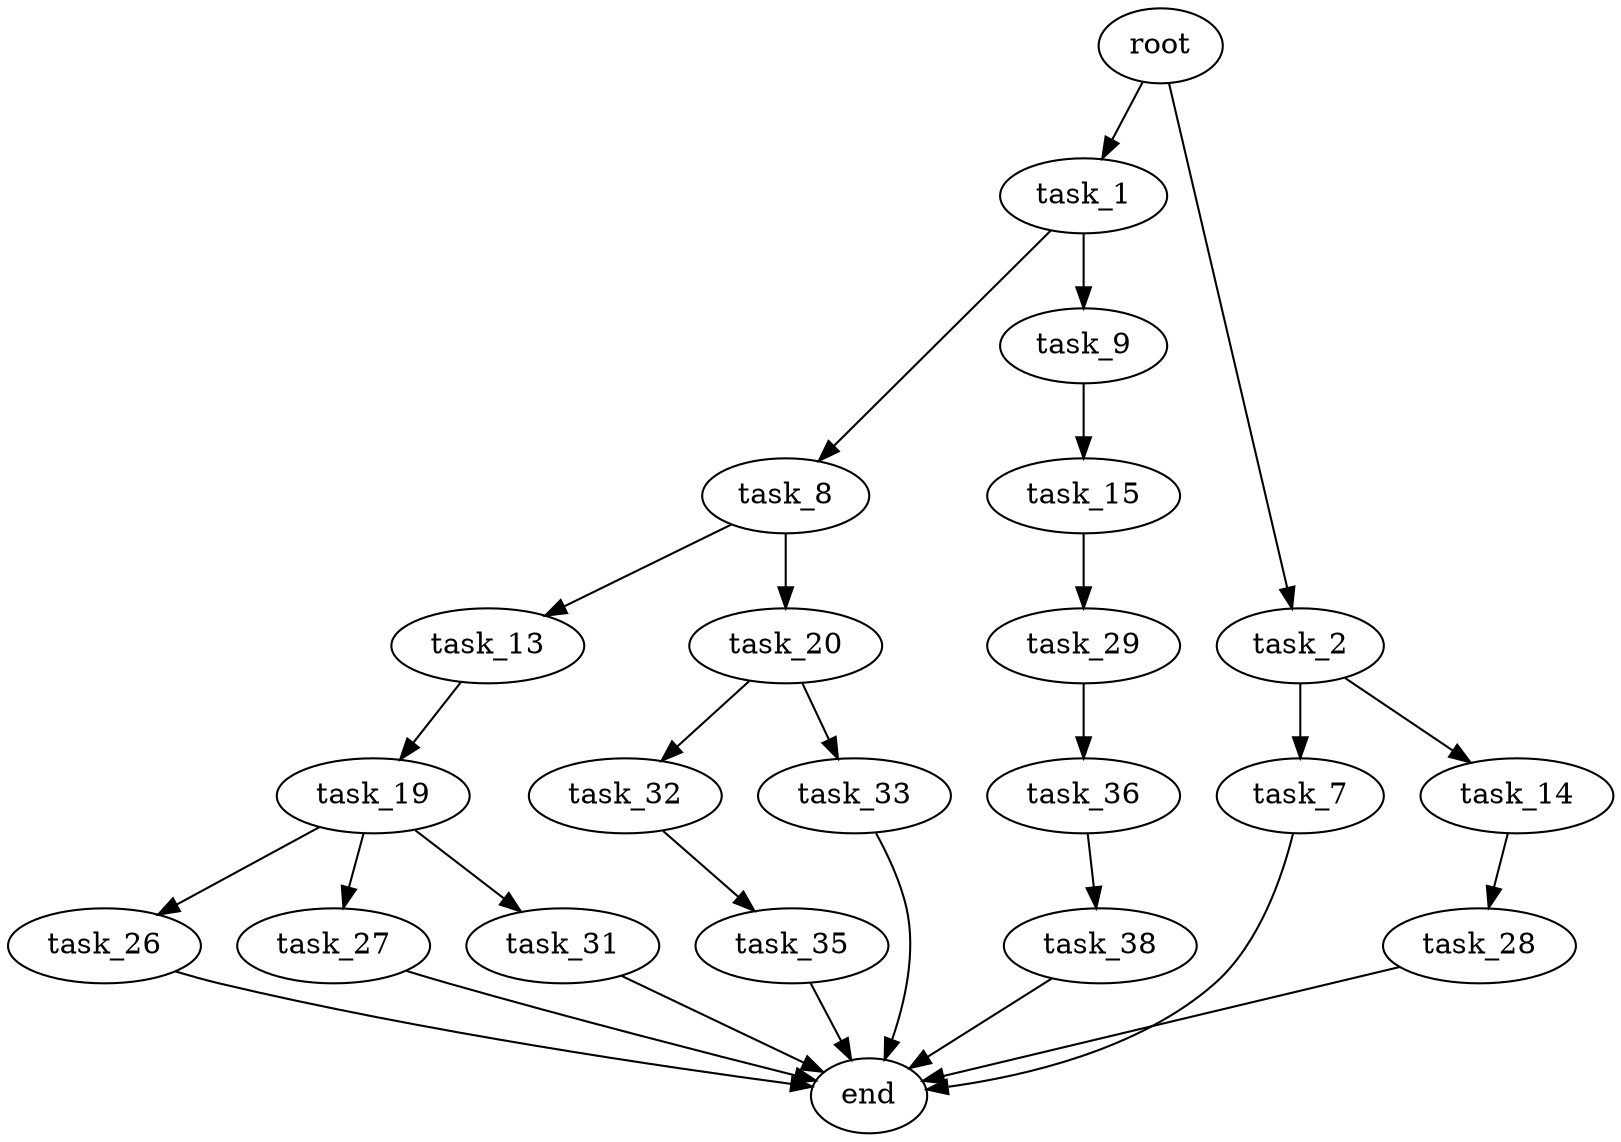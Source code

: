 digraph G {
  root [size="0.000000"];
  task_1 [size="21483139961.000000"];
  task_2 [size="2460510701.000000"];
  task_8 [size="405220102914.000000"];
  task_9 [size="549755813888.000000"];
  task_7 [size="18875084219.000000"];
  task_14 [size="134217728000.000000"];
  end [size="0.000000"];
  task_13 [size="231928233984.000000"];
  task_20 [size="134217728000.000000"];
  task_15 [size="41815134540.000000"];
  task_19 [size="68719476736.000000"];
  task_28 [size="190628561616.000000"];
  task_29 [size="3827821458.000000"];
  task_26 [size="231928233984.000000"];
  task_27 [size="782757789696.000000"];
  task_31 [size="1827761440.000000"];
  task_32 [size="1272434652.000000"];
  task_33 [size="863972554276.000000"];
  task_36 [size="68719476736.000000"];
  task_35 [size="4138517866.000000"];
  task_38 [size="71014313953.000000"];

  root -> task_1 [size="1.000000"];
  root -> task_2 [size="1.000000"];
  task_1 -> task_8 [size="75497472.000000"];
  task_1 -> task_9 [size="75497472.000000"];
  task_2 -> task_7 [size="301989888.000000"];
  task_2 -> task_14 [size="301989888.000000"];
  task_8 -> task_13 [size="411041792.000000"];
  task_8 -> task_20 [size="411041792.000000"];
  task_9 -> task_15 [size="536870912.000000"];
  task_7 -> end [size="1.000000"];
  task_14 -> task_28 [size="209715200.000000"];
  task_13 -> task_19 [size="301989888.000000"];
  task_20 -> task_32 [size="209715200.000000"];
  task_20 -> task_33 [size="209715200.000000"];
  task_15 -> task_29 [size="33554432.000000"];
  task_19 -> task_26 [size="134217728.000000"];
  task_19 -> task_27 [size="134217728.000000"];
  task_19 -> task_31 [size="134217728.000000"];
  task_28 -> end [size="1.000000"];
  task_29 -> task_36 [size="75497472.000000"];
  task_26 -> end [size="1.000000"];
  task_27 -> end [size="1.000000"];
  task_31 -> end [size="1.000000"];
  task_32 -> task_35 [size="33554432.000000"];
  task_33 -> end [size="1.000000"];
  task_36 -> task_38 [size="134217728.000000"];
  task_35 -> end [size="1.000000"];
  task_38 -> end [size="1.000000"];
}
